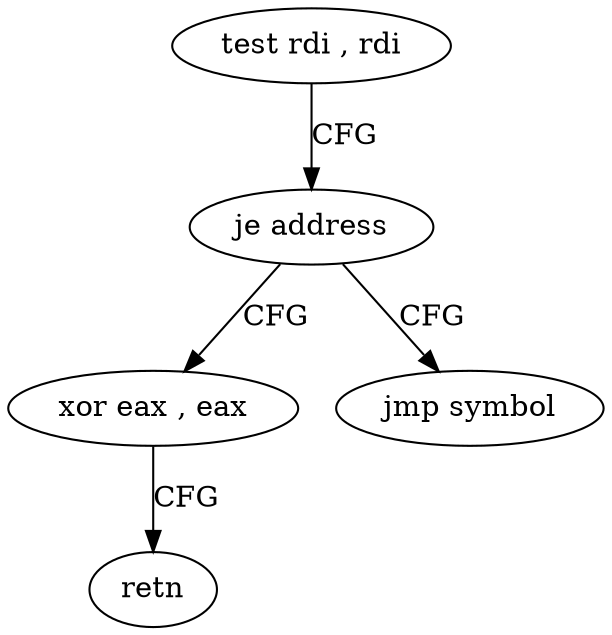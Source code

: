 digraph "func" {
"79264" [label = "test rdi , rdi" ]
"79267" [label = "je address" ]
"79274" [label = "xor eax , eax" ]
"79269" [label = "jmp symbol" ]
"79276" [label = "retn" ]
"79264" -> "79267" [ label = "CFG" ]
"79267" -> "79274" [ label = "CFG" ]
"79267" -> "79269" [ label = "CFG" ]
"79274" -> "79276" [ label = "CFG" ]
}
